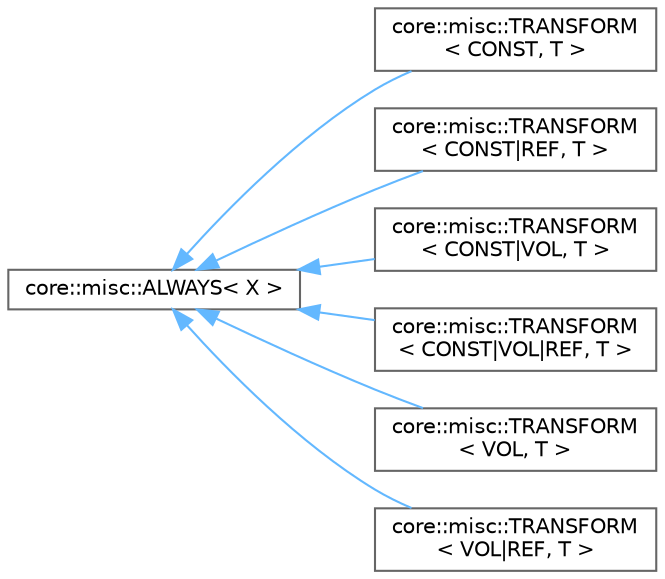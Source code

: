 digraph "Graphical Class Hierarchy"
{
 // INTERACTIVE_SVG=YES
 // LATEX_PDF_SIZE
  bgcolor="transparent";
  edge [fontname=Helvetica,fontsize=10,labelfontname=Helvetica,labelfontsize=10];
  node [fontname=Helvetica,fontsize=10,shape=box,height=0.2,width=0.4];
  rankdir="LR";
  Node0 [id="Node000000",label="core::misc::ALWAYS\< X \>",height=0.2,width=0.4,color="grey40", fillcolor="white", style="filled",URL="$dc/de6/a00167.html",tooltip=" "];
  Node0 -> Node1 [id="edge81_Node000000_Node000001",dir="back",color="steelblue1",style="solid",tooltip=" "];
  Node1 [id="Node000001",label="core::misc::TRANSFORM\l\< CONST, T \>",height=0.2,width=0.4,color="grey40", fillcolor="white", style="filled",URL="$d3/d2a/a00195.html",tooltip=" "];
  Node0 -> Node2 [id="edge82_Node000000_Node000002",dir="back",color="steelblue1",style="solid",tooltip=" "];
  Node2 [id="Node000002",label="core::misc::TRANSFORM\l\< CONST\|REF, T \>",height=0.2,width=0.4,color="grey40", fillcolor="white", style="filled",URL="$d1/dd4/a00267.html",tooltip=" "];
  Node0 -> Node3 [id="edge83_Node000000_Node000003",dir="back",color="steelblue1",style="solid",tooltip=" "];
  Node3 [id="Node000003",label="core::misc::TRANSFORM\l\< CONST\|VOL, T \>",height=0.2,width=0.4,color="grey40", fillcolor="white", style="filled",URL="$d3/d1a/a00251.html",tooltip=" "];
  Node0 -> Node4 [id="edge84_Node000000_Node000004",dir="back",color="steelblue1",style="solid",tooltip=" "];
  Node4 [id="Node000004",label="core::misc::TRANSFORM\l\< CONST\|VOL\|REF, T \>",height=0.2,width=0.4,color="grey40", fillcolor="white", style="filled",URL="$de/d55/a00323.html",tooltip=" "];
  Node0 -> Node5 [id="edge85_Node000000_Node000005",dir="back",color="steelblue1",style="solid",tooltip=" "];
  Node5 [id="Node000005",label="core::misc::TRANSFORM\l\< VOL, T \>",height=0.2,width=0.4,color="grey40", fillcolor="white", style="filled",URL="$de/dd2/a00207.html",tooltip=" "];
  Node0 -> Node6 [id="edge86_Node000000_Node000006",dir="back",color="steelblue1",style="solid",tooltip=" "];
  Node6 [id="Node000006",label="core::misc::TRANSFORM\l\< VOL\|REF, T \>",height=0.2,width=0.4,color="grey40", fillcolor="white", style="filled",URL="$d9/d5e/a00295.html",tooltip=" "];
}
